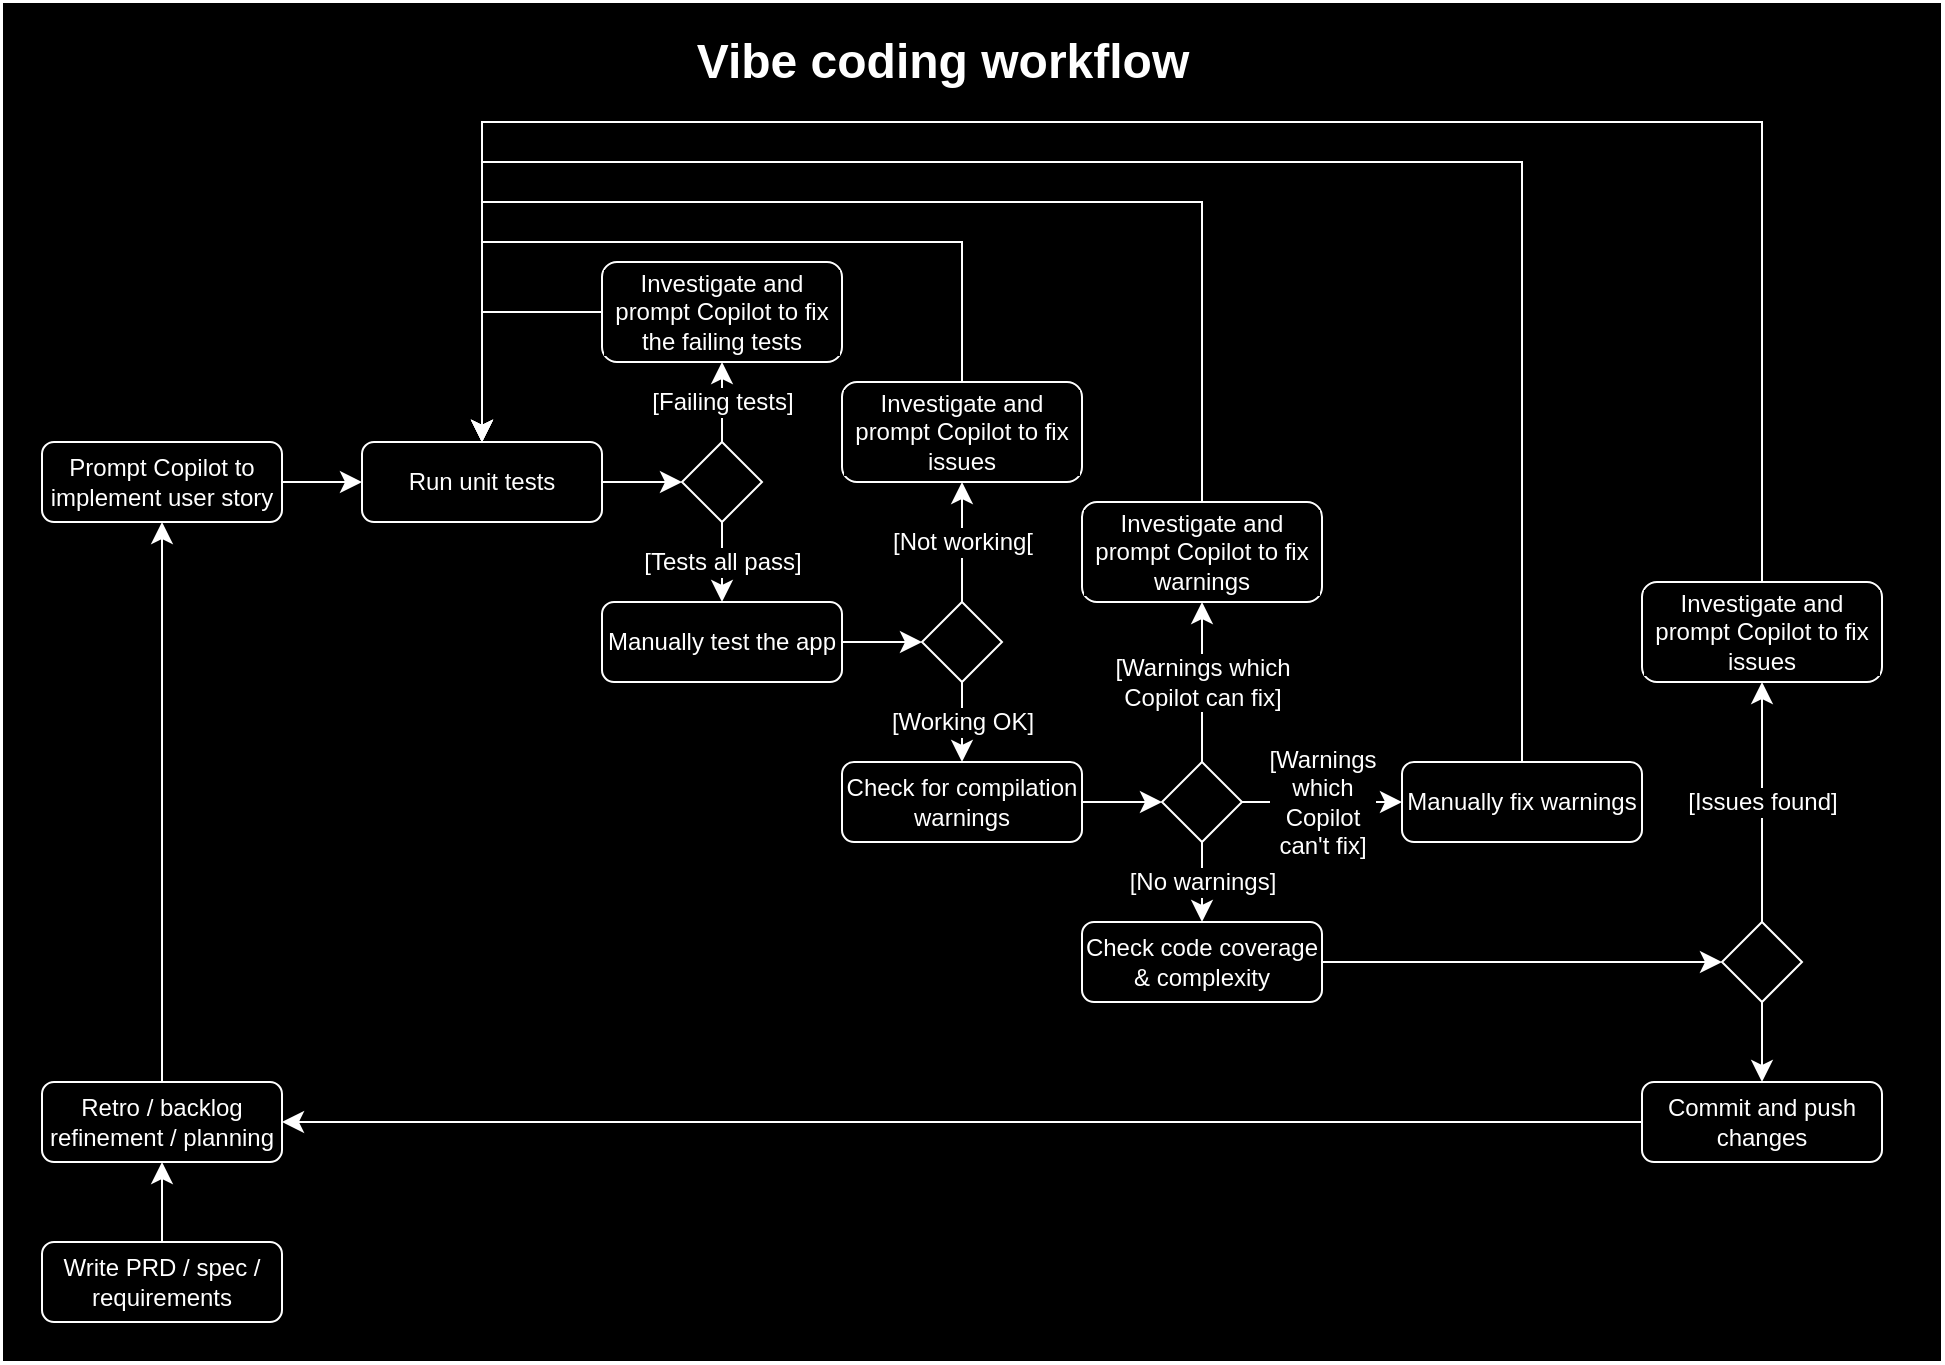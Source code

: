 <mxfile>
    <diagram name="Page-1" id="o6xqFdlUtKiU1hEgTM6p">
        <mxGraphModel dx="1386" dy="1179" grid="1" gridSize="10" guides="1" tooltips="1" connect="1" arrows="1" fold="1" page="0" pageScale="1" pageWidth="827" pageHeight="1169" background="none" math="0" shadow="0">
            <root>
                <mxCell id="0"/>
                <mxCell id="1" parent="0"/>
                <mxCell id="4" value="" style="rounded=0;whiteSpace=wrap;html=1;fillColor=#000000;strokeColor=#FFFFFF;" vertex="1" parent="1">
                    <mxGeometry x="220" y="-60" width="970" height="680" as="geometry"/>
                </mxCell>
                <mxCell id="0Acgf5d6gHKmCyyt-A1s-10" value="" style="edgeStyle=none;curved=1;rounded=0;orthogonalLoop=1;jettySize=auto;html=1;fontSize=12;startSize=8;endSize=8;strokeColor=#FFFFFF;" parent="1" source="0Acgf5d6gHKmCyyt-A1s-1" target="0Acgf5d6gHKmCyyt-A1s-2" edge="1">
                    <mxGeometry relative="1" as="geometry"/>
                </mxCell>
                <mxCell id="0Acgf5d6gHKmCyyt-A1s-1" value="Retro / backlog refinement / planning" style="rounded=1;whiteSpace=wrap;html=1;strokeColor=#FFFFFF;fontColor=#FFFFFF;labelBackgroundColor=#000000;fillColor=#000000;" parent="1" vertex="1">
                    <mxGeometry x="240" y="480" width="120" height="40" as="geometry"/>
                </mxCell>
                <mxCell id="0Acgf5d6gHKmCyyt-A1s-11" value="" style="edgeStyle=none;curved=1;rounded=0;orthogonalLoop=1;jettySize=auto;html=1;fontSize=12;startSize=8;endSize=8;strokeColor=#FFFFFF;" parent="1" source="0Acgf5d6gHKmCyyt-A1s-2" target="0Acgf5d6gHKmCyyt-A1s-3" edge="1">
                    <mxGeometry relative="1" as="geometry"/>
                </mxCell>
                <mxCell id="0Acgf5d6gHKmCyyt-A1s-2" value="Prompt Copilot to implement user story" style="rounded=1;whiteSpace=wrap;html=1;strokeColor=#FFFFFF;fontColor=#FFFFFF;labelBackgroundColor=#000000;fillColor=#000000;" parent="1" vertex="1">
                    <mxGeometry x="240" y="160" width="120" height="40" as="geometry"/>
                </mxCell>
                <mxCell id="0Acgf5d6gHKmCyyt-A1s-12" value="" style="edgeStyle=none;curved=1;rounded=0;orthogonalLoop=1;jettySize=auto;html=1;fontSize=12;startSize=8;endSize=8;strokeColor=#FFFFFF;" parent="1" source="0Acgf5d6gHKmCyyt-A1s-3" target="0Acgf5d6gHKmCyyt-A1s-4" edge="1">
                    <mxGeometry relative="1" as="geometry"/>
                </mxCell>
                <mxCell id="0Acgf5d6gHKmCyyt-A1s-3" value="Run unit tests" style="rounded=1;whiteSpace=wrap;html=1;strokeColor=#FFFFFF;fontColor=#FFFFFF;labelBackgroundColor=#000000;fillColor=#000000;" parent="1" vertex="1">
                    <mxGeometry x="400" y="160" width="120" height="40" as="geometry"/>
                </mxCell>
                <mxCell id="0Acgf5d6gHKmCyyt-A1s-6" value="[Failing tests]" style="edgeStyle=orthogonalEdgeStyle;rounded=0;orthogonalLoop=1;jettySize=auto;html=1;fontSize=12;startSize=8;endSize=8;entryX=0.5;entryY=1;entryDx=0;entryDy=0;exitX=0.5;exitY=0;exitDx=0;exitDy=0;strokeColor=#FFFFFF;fontColor=#FFFFFF;labelBackgroundColor=#000000;" parent="1" source="0Acgf5d6gHKmCyyt-A1s-4" target="0Acgf5d6gHKmCyyt-A1s-7" edge="1">
                    <mxGeometry relative="1" as="geometry">
                        <mxPoint x="620" y="240" as="targetPoint"/>
                    </mxGeometry>
                </mxCell>
                <mxCell id="0Acgf5d6gHKmCyyt-A1s-14" value="[Tests all pass]" style="edgeStyle=orthogonalEdgeStyle;rounded=0;orthogonalLoop=1;jettySize=auto;html=1;fontSize=12;startSize=8;endSize=8;exitX=0.5;exitY=1;exitDx=0;exitDy=0;entryX=0.5;entryY=0;entryDx=0;entryDy=0;strokeColor=#FFFFFF;fontColor=#FFFFFF;labelBackgroundColor=#000000;" parent="1" source="0Acgf5d6gHKmCyyt-A1s-4" target="0Acgf5d6gHKmCyyt-A1s-13" edge="1">
                    <mxGeometry relative="1" as="geometry"/>
                </mxCell>
                <mxCell id="0Acgf5d6gHKmCyyt-A1s-4" value="" style="rhombus;whiteSpace=wrap;html=1;strokeColor=#FFFFFF;fontColor=#FFFFFF;labelBackgroundColor=#000000;fillColor=#000000;" parent="1" vertex="1">
                    <mxGeometry x="560" y="160" width="40" height="40" as="geometry"/>
                </mxCell>
                <mxCell id="0Acgf5d6gHKmCyyt-A1s-9" value="" style="edgeStyle=orthogonalEdgeStyle;rounded=0;orthogonalLoop=1;jettySize=auto;html=1;fontSize=12;startSize=8;endSize=8;entryX=0.5;entryY=0;entryDx=0;entryDy=0;exitX=0;exitY=0.5;exitDx=0;exitDy=0;strokeColor=#FFFFFF;" parent="1" source="0Acgf5d6gHKmCyyt-A1s-7" target="0Acgf5d6gHKmCyyt-A1s-3" edge="1">
                    <mxGeometry relative="1" as="geometry"/>
                </mxCell>
                <mxCell id="0Acgf5d6gHKmCyyt-A1s-7" value="Investigate and prompt Copilot to fix the failing tests" style="rounded=1;whiteSpace=wrap;html=1;strokeColor=#FFFFFF;fontColor=#FFFFFF;labelBackgroundColor=#000000;fillColor=#000000;" parent="1" vertex="1">
                    <mxGeometry x="520" y="70" width="120" height="50" as="geometry"/>
                </mxCell>
                <mxCell id="0Acgf5d6gHKmCyyt-A1s-17" style="edgeStyle=none;curved=1;rounded=0;orthogonalLoop=1;jettySize=auto;html=1;entryX=0;entryY=0.5;entryDx=0;entryDy=0;fontSize=12;startSize=8;endSize=8;exitX=1;exitY=0.5;exitDx=0;exitDy=0;strokeColor=#FFFFFF;" parent="1" source="0Acgf5d6gHKmCyyt-A1s-13" target="0Acgf5d6gHKmCyyt-A1s-16" edge="1">
                    <mxGeometry relative="1" as="geometry"/>
                </mxCell>
                <mxCell id="0Acgf5d6gHKmCyyt-A1s-13" value="Manually test the app" style="rounded=1;whiteSpace=wrap;html=1;strokeColor=#FFFFFF;fontColor=#FFFFFF;labelBackgroundColor=#000000;fillColor=#000000;" parent="1" vertex="1">
                    <mxGeometry x="520" y="240" width="120" height="40" as="geometry"/>
                </mxCell>
                <mxCell id="0Acgf5d6gHKmCyyt-A1s-19" value="[Not working[" style="edgeStyle=none;curved=1;rounded=0;orthogonalLoop=1;jettySize=auto;html=1;entryX=0.5;entryY=1;entryDx=0;entryDy=0;fontSize=12;startSize=8;endSize=8;strokeColor=#FFFFFF;fontColor=#FFFFFF;labelBackgroundColor=#000000;" parent="1" source="0Acgf5d6gHKmCyyt-A1s-16" target="0Acgf5d6gHKmCyyt-A1s-18" edge="1">
                    <mxGeometry relative="1" as="geometry"/>
                </mxCell>
                <mxCell id="0Acgf5d6gHKmCyyt-A1s-22" value="[Working OK]" style="edgeStyle=none;curved=1;rounded=0;orthogonalLoop=1;jettySize=auto;html=1;fontSize=12;startSize=8;endSize=8;strokeColor=#FFFFFF;fontColor=#FFFFFF;labelBackgroundColor=#000000;" parent="1" source="0Acgf5d6gHKmCyyt-A1s-16" target="0Acgf5d6gHKmCyyt-A1s-21" edge="1">
                    <mxGeometry relative="1" as="geometry"/>
                </mxCell>
                <mxCell id="0Acgf5d6gHKmCyyt-A1s-16" value="" style="rhombus;whiteSpace=wrap;html=1;strokeColor=#FFFFFF;fontColor=#FFFFFF;labelBackgroundColor=#000000;fillColor=#000000;" parent="1" vertex="1">
                    <mxGeometry x="680" y="240" width="40" height="40" as="geometry"/>
                </mxCell>
                <mxCell id="0Acgf5d6gHKmCyyt-A1s-20" style="edgeStyle=orthogonalEdgeStyle;rounded=0;orthogonalLoop=1;jettySize=auto;html=1;entryX=0.5;entryY=0;entryDx=0;entryDy=0;fontSize=12;startSize=8;endSize=8;exitX=0.5;exitY=0;exitDx=0;exitDy=0;strokeColor=#FFFFFF;" parent="1" source="0Acgf5d6gHKmCyyt-A1s-18" target="0Acgf5d6gHKmCyyt-A1s-3" edge="1">
                    <mxGeometry relative="1" as="geometry">
                        <Array as="points">
                            <mxPoint x="700" y="60"/>
                            <mxPoint x="460" y="60"/>
                        </Array>
                    </mxGeometry>
                </mxCell>
                <mxCell id="0Acgf5d6gHKmCyyt-A1s-18" value="Investigate and prompt Copilot to fix issues" style="rounded=1;whiteSpace=wrap;html=1;strokeColor=#FFFFFF;fontColor=#FFFFFF;labelBackgroundColor=#000000;fillColor=#000000;" parent="1" vertex="1">
                    <mxGeometry x="640" y="130" width="120" height="50" as="geometry"/>
                </mxCell>
                <mxCell id="0Acgf5d6gHKmCyyt-A1s-24" style="edgeStyle=none;curved=1;rounded=0;orthogonalLoop=1;jettySize=auto;html=1;entryX=0;entryY=0.5;entryDx=0;entryDy=0;fontSize=12;startSize=8;endSize=8;strokeColor=#FFFFFF;" parent="1" source="0Acgf5d6gHKmCyyt-A1s-21" target="0Acgf5d6gHKmCyyt-A1s-23" edge="1">
                    <mxGeometry relative="1" as="geometry"/>
                </mxCell>
                <mxCell id="0Acgf5d6gHKmCyyt-A1s-21" value="Check for compilation warnings" style="rounded=1;whiteSpace=wrap;html=1;strokeColor=#FFFFFF;fontColor=#FFFFFF;labelBackgroundColor=#000000;fillColor=#000000;" parent="1" vertex="1">
                    <mxGeometry x="640" y="320" width="120" height="40" as="geometry"/>
                </mxCell>
                <mxCell id="0Acgf5d6gHKmCyyt-A1s-26" value="&lt;font style=&quot;color: rgb(255, 255, 255);&quot;&gt;[Warnings which&lt;/font&gt;&lt;div&gt;&lt;font style=&quot;color: rgb(255, 255, 255);&quot;&gt;Copilot can fix]&lt;/font&gt;&lt;/div&gt;" style="edgeStyle=none;curved=1;rounded=0;orthogonalLoop=1;jettySize=auto;html=1;fontSize=12;startSize=8;endSize=8;strokeColor=#FFFFFF;fontColor=#FFFFFF;labelBackgroundColor=#000000;" parent="1" source="0Acgf5d6gHKmCyyt-A1s-23" target="0Acgf5d6gHKmCyyt-A1s-25" edge="1">
                    <mxGeometry relative="1" as="geometry"/>
                </mxCell>
                <mxCell id="0Acgf5d6gHKmCyyt-A1s-29" value="&lt;font style=&quot;color: rgb(255, 255, 255);&quot;&gt;[Warnings&lt;/font&gt;&lt;div&gt;&lt;font style=&quot;color: rgb(255, 255, 255);&quot;&gt;which&lt;/font&gt;&lt;/div&gt;&lt;div&gt;&lt;font style=&quot;color: rgb(255, 255, 255);&quot;&gt;Copilot&lt;/font&gt;&lt;/div&gt;&lt;div&gt;&lt;font style=&quot;color: rgb(255, 255, 255);&quot;&gt;can&#39;t fix]&lt;/font&gt;&lt;/div&gt;" style="edgeStyle=none;curved=1;rounded=0;orthogonalLoop=1;jettySize=auto;html=1;entryX=0;entryY=0.5;entryDx=0;entryDy=0;fontSize=12;startSize=8;endSize=8;strokeColor=#FFFFFF;fontColor=#FFFFFF;labelBackgroundColor=#000000;" parent="1" source="0Acgf5d6gHKmCyyt-A1s-23" target="0Acgf5d6gHKmCyyt-A1s-28" edge="1">
                    <mxGeometry relative="1" as="geometry"/>
                </mxCell>
                <mxCell id="0Acgf5d6gHKmCyyt-A1s-32" value="[No warnings]" style="edgeStyle=none;curved=1;rounded=0;orthogonalLoop=1;jettySize=auto;html=1;entryX=0.5;entryY=0;entryDx=0;entryDy=0;fontSize=12;startSize=8;endSize=8;strokeColor=#FFFFFF;fontColor=#FFFFFF;labelBackgroundColor=#000000;" parent="1" source="0Acgf5d6gHKmCyyt-A1s-23" target="0Acgf5d6gHKmCyyt-A1s-31" edge="1">
                    <mxGeometry relative="1" as="geometry"/>
                </mxCell>
                <mxCell id="0Acgf5d6gHKmCyyt-A1s-23" value="" style="rhombus;whiteSpace=wrap;html=1;strokeColor=#FFFFFF;fontColor=#FFFFFF;labelBackgroundColor=#000000;fillColor=#000000;" parent="1" vertex="1">
                    <mxGeometry x="800" y="320" width="40" height="40" as="geometry"/>
                </mxCell>
                <mxCell id="0Acgf5d6gHKmCyyt-A1s-25" value="Investigate and prompt Copilot to fix warnings" style="rounded=1;whiteSpace=wrap;html=1;strokeColor=#FFFFFF;fontColor=#FFFFFF;labelBackgroundColor=#000000;fillColor=#000000;" parent="1" vertex="1">
                    <mxGeometry x="760" y="190" width="120" height="50" as="geometry"/>
                </mxCell>
                <mxCell id="0Acgf5d6gHKmCyyt-A1s-27" style="edgeStyle=orthogonalEdgeStyle;rounded=0;orthogonalLoop=1;jettySize=auto;html=1;entryX=0.5;entryY=0;entryDx=0;entryDy=0;fontSize=12;startSize=8;endSize=8;exitX=0.5;exitY=0;exitDx=0;exitDy=0;strokeColor=#FFFFFF;" parent="1" source="0Acgf5d6gHKmCyyt-A1s-25" target="0Acgf5d6gHKmCyyt-A1s-3" edge="1">
                    <mxGeometry relative="1" as="geometry">
                        <mxPoint x="710" y="150" as="sourcePoint"/>
                        <mxPoint x="470" y="170" as="targetPoint"/>
                        <Array as="points">
                            <mxPoint x="820" y="40"/>
                            <mxPoint x="460" y="40"/>
                        </Array>
                    </mxGeometry>
                </mxCell>
                <mxCell id="0Acgf5d6gHKmCyyt-A1s-28" value="Manually fix warnings" style="rounded=1;whiteSpace=wrap;html=1;strokeColor=#FFFFFF;fontColor=#FFFFFF;labelBackgroundColor=#000000;fillColor=#000000;" parent="1" vertex="1">
                    <mxGeometry x="920" y="320" width="120" height="40" as="geometry"/>
                </mxCell>
                <mxCell id="0Acgf5d6gHKmCyyt-A1s-30" style="edgeStyle=orthogonalEdgeStyle;rounded=0;orthogonalLoop=1;jettySize=auto;html=1;entryX=0.5;entryY=0;entryDx=0;entryDy=0;fontSize=12;startSize=8;endSize=8;exitX=0.5;exitY=0;exitDx=0;exitDy=0;strokeColor=#FFFFFF;" parent="1" source="0Acgf5d6gHKmCyyt-A1s-28" target="0Acgf5d6gHKmCyyt-A1s-3" edge="1">
                    <mxGeometry relative="1" as="geometry">
                        <mxPoint x="830" y="210" as="sourcePoint"/>
                        <mxPoint x="470" y="170" as="targetPoint"/>
                        <Array as="points">
                            <mxPoint x="980" y="20"/>
                            <mxPoint x="460" y="20"/>
                        </Array>
                    </mxGeometry>
                </mxCell>
                <mxCell id="0Acgf5d6gHKmCyyt-A1s-34" style="edgeStyle=none;curved=1;rounded=0;orthogonalLoop=1;jettySize=auto;html=1;entryX=0;entryY=0.5;entryDx=0;entryDy=0;fontSize=12;startSize=8;endSize=8;strokeColor=#FFFFFF;" parent="1" source="0Acgf5d6gHKmCyyt-A1s-31" target="0Acgf5d6gHKmCyyt-A1s-33" edge="1">
                    <mxGeometry relative="1" as="geometry"/>
                </mxCell>
                <mxCell id="0Acgf5d6gHKmCyyt-A1s-31" value="Check code coverage &amp;amp; complexity" style="rounded=1;whiteSpace=wrap;html=1;strokeColor=#FFFFFF;fontColor=#FFFFFF;labelBackgroundColor=#000000;fillColor=#000000;" parent="1" vertex="1">
                    <mxGeometry x="760" y="400" width="120" height="40" as="geometry"/>
                </mxCell>
                <mxCell id="0Acgf5d6gHKmCyyt-A1s-37" value="[Issues found]" style="edgeStyle=none;curved=1;rounded=0;orthogonalLoop=1;jettySize=auto;html=1;entryX=0.5;entryY=1;entryDx=0;entryDy=0;fontSize=12;startSize=8;endSize=8;strokeColor=#FFFFFF;fontColor=#FFFFFF;labelBackgroundColor=#000000;" parent="1" source="0Acgf5d6gHKmCyyt-A1s-33" target="0Acgf5d6gHKmCyyt-A1s-36" edge="1">
                    <mxGeometry relative="1" as="geometry"/>
                </mxCell>
                <mxCell id="0Acgf5d6gHKmCyyt-A1s-39" style="edgeStyle=none;curved=1;rounded=0;orthogonalLoop=1;jettySize=auto;html=1;entryX=0.5;entryY=0;entryDx=0;entryDy=0;fontSize=12;startSize=8;endSize=8;strokeColor=#FFFFFF;" parent="1" source="0Acgf5d6gHKmCyyt-A1s-33" target="0Acgf5d6gHKmCyyt-A1s-38" edge="1">
                    <mxGeometry relative="1" as="geometry"/>
                </mxCell>
                <mxCell id="0Acgf5d6gHKmCyyt-A1s-33" value="" style="rhombus;whiteSpace=wrap;html=1;strokeColor=#FFFFFF;fontColor=#FFFFFF;labelBackgroundColor=#000000;fillColor=#000000;" parent="1" vertex="1">
                    <mxGeometry x="1080" y="400" width="40" height="40" as="geometry"/>
                </mxCell>
                <mxCell id="0Acgf5d6gHKmCyyt-A1s-35" style="edgeStyle=orthogonalEdgeStyle;rounded=0;orthogonalLoop=1;jettySize=auto;html=1;entryX=0.5;entryY=0;entryDx=0;entryDy=0;fontSize=12;startSize=8;endSize=8;exitX=0.5;exitY=0;exitDx=0;exitDy=0;strokeColor=#FFFFFF;" parent="1" source="0Acgf5d6gHKmCyyt-A1s-36" target="0Acgf5d6gHKmCyyt-A1s-3" edge="1">
                    <mxGeometry relative="1" as="geometry">
                        <mxPoint x="1100" y="240" as="sourcePoint"/>
                        <mxPoint x="470" y="170" as="targetPoint"/>
                        <Array as="points">
                            <mxPoint x="1100"/>
                            <mxPoint x="460"/>
                        </Array>
                    </mxGeometry>
                </mxCell>
                <mxCell id="0Acgf5d6gHKmCyyt-A1s-36" value="Investigate and prompt Copilot to fix issues" style="rounded=1;whiteSpace=wrap;html=1;strokeColor=#FFFFFF;fontColor=#FFFFFF;labelBackgroundColor=#000000;fillColor=#000000;" parent="1" vertex="1">
                    <mxGeometry x="1040" y="230" width="120" height="50" as="geometry"/>
                </mxCell>
                <mxCell id="0Acgf5d6gHKmCyyt-A1s-42" style="edgeStyle=none;curved=1;rounded=0;orthogonalLoop=1;jettySize=auto;html=1;entryX=1;entryY=0.5;entryDx=0;entryDy=0;fontSize=12;startSize=8;endSize=8;strokeColor=#FFFFFF;" parent="1" source="0Acgf5d6gHKmCyyt-A1s-38" target="0Acgf5d6gHKmCyyt-A1s-1" edge="1">
                    <mxGeometry relative="1" as="geometry"/>
                </mxCell>
                <mxCell id="0Acgf5d6gHKmCyyt-A1s-38" value="Commit and push changes" style="rounded=1;whiteSpace=wrap;html=1;strokeColor=#FFFFFF;fontColor=#FFFFFF;labelBackgroundColor=#000000;fillColor=#000000;" parent="1" vertex="1">
                    <mxGeometry x="1040" y="480" width="120" height="40" as="geometry"/>
                </mxCell>
                <mxCell id="0Acgf5d6gHKmCyyt-A1s-41" style="edgeStyle=none;curved=1;rounded=0;orthogonalLoop=1;jettySize=auto;html=1;fontSize=12;startSize=8;endSize=8;strokeColor=#FFFFFF;" parent="1" source="0Acgf5d6gHKmCyyt-A1s-40" edge="1">
                    <mxGeometry relative="1" as="geometry">
                        <mxPoint x="300" y="520" as="targetPoint"/>
                    </mxGeometry>
                </mxCell>
                <mxCell id="0Acgf5d6gHKmCyyt-A1s-40" value="Write PRD / spec / requirements" style="rounded=1;whiteSpace=wrap;html=1;strokeColor=#FFFFFF;fontColor=#FFFFFF;labelBackgroundColor=#000000;fillColor=#000000;" parent="1" vertex="1">
                    <mxGeometry x="240" y="560" width="120" height="40" as="geometry"/>
                </mxCell>
                <mxCell id="2" value="Vibe coding workflow" style="text;strokeColor=#000000;fillColor=none;html=1;fontSize=24;fontStyle=1;verticalAlign=middle;align=center;fontColor=#FFFFFF;" parent="1" vertex="1">
                    <mxGeometry x="550" y="-50" width="280" height="40" as="geometry"/>
                </mxCell>
            </root>
        </mxGraphModel>
    </diagram>
</mxfile>